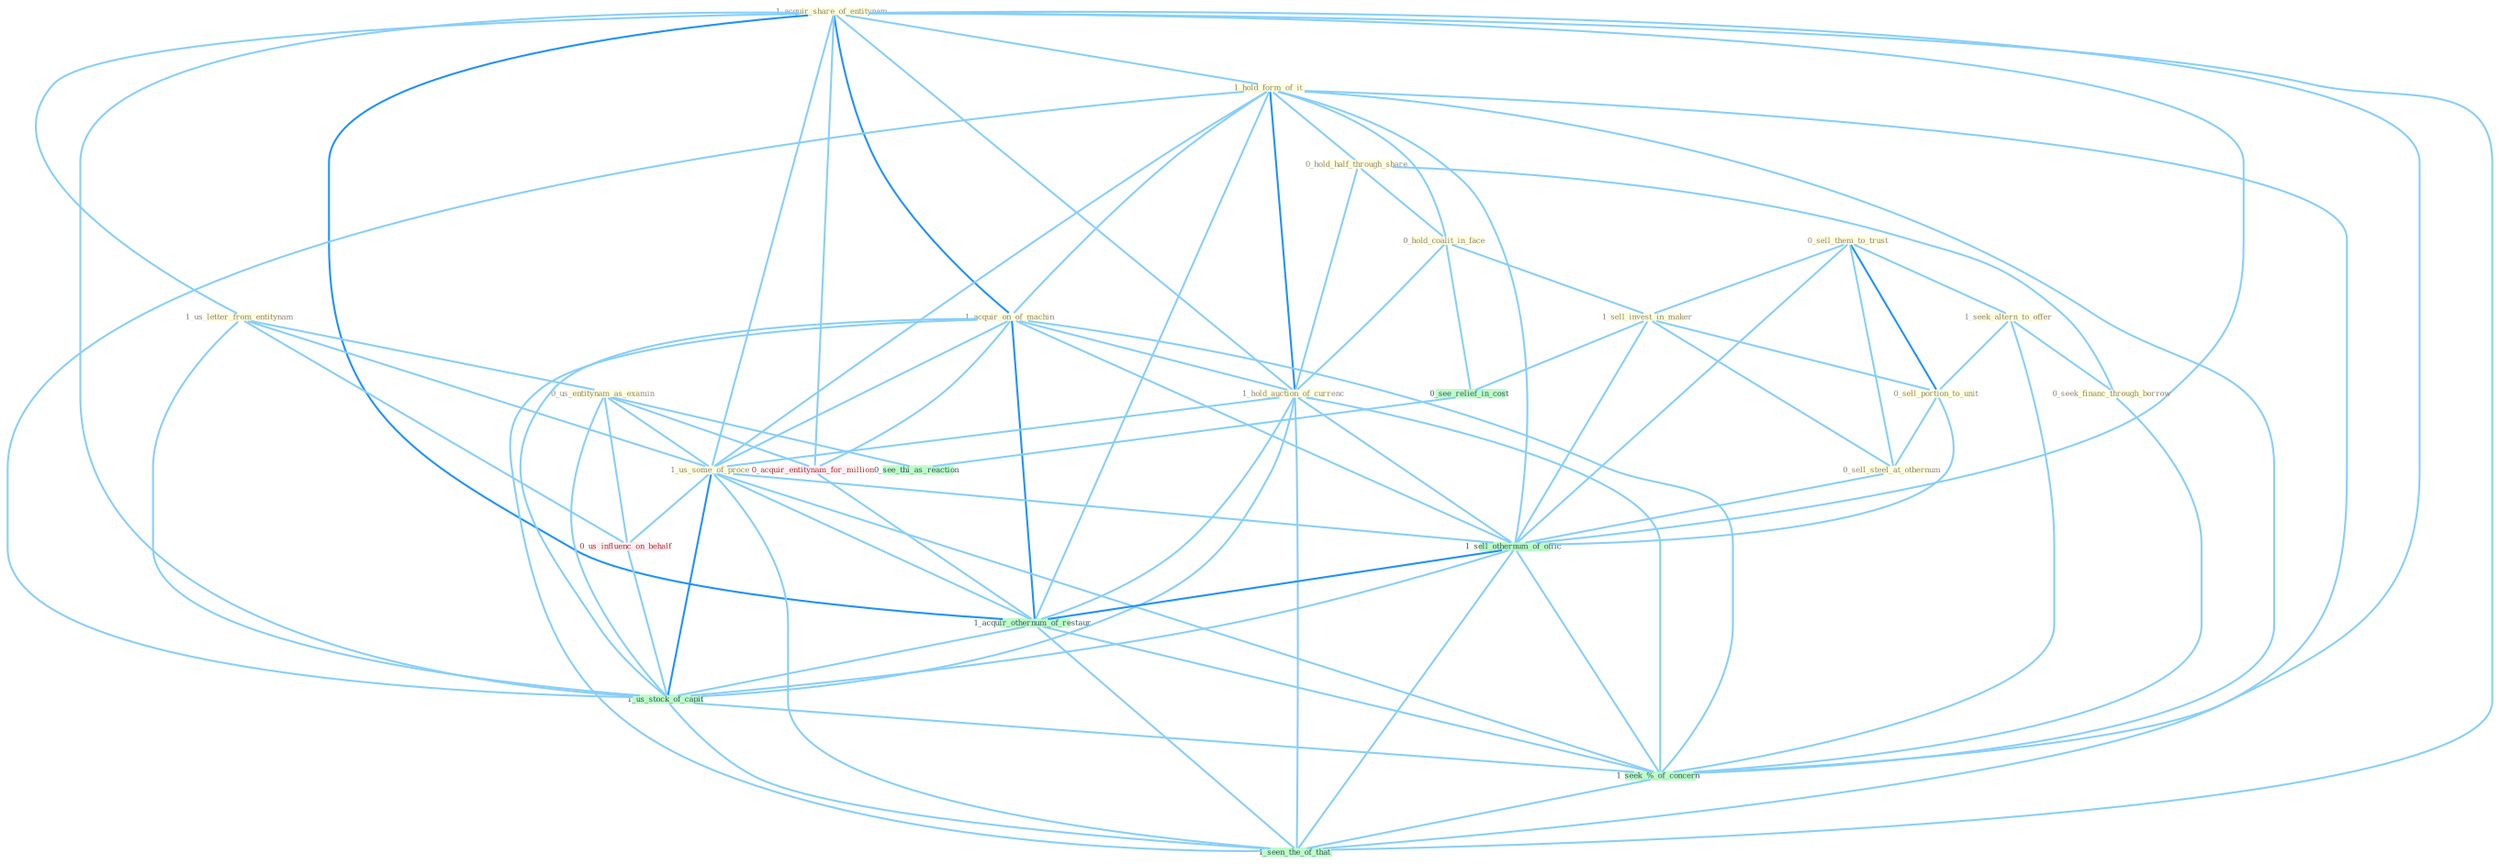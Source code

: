 Graph G{ 
    node
    [shape=polygon,style=filled,width=.5,height=.06,color="#BDFCC9",fixedsize=true,fontsize=4,
    fontcolor="#2f4f4f"];
    {node
    [color="#ffffe0", fontcolor="#8b7d6b"] "1_acquir_share_of_entitynam " "0_sell_them_to_trust " "1_us_letter_from_entitynam " "0_us_entitynam_as_examin " "1_hold_form_of_it " "0_hold_half_through_share " "1_seek_altern_to_offer " "0_hold_coalit_in_face " "0_seek_financ_through_borrow " "1_acquir_on_of_machin " "1_sell_invest_in_maker " "1_hold_auction_of_currenc " "0_sell_portion_to_unit " "1_us_some_of_proce " "0_sell_steel_at_othernum "}
{node [color="#fff0f5", fontcolor="#b22222"] "0_acquir_entitynam_for_million " "0_us_influenc_on_behalf "}
edge [color="#B0E2FF"];

	"1_acquir_share_of_entitynam " -- "1_us_letter_from_entitynam " [w="1", color="#87cefa" ];
	"1_acquir_share_of_entitynam " -- "1_hold_form_of_it " [w="1", color="#87cefa" ];
	"1_acquir_share_of_entitynam " -- "1_acquir_on_of_machin " [w="2", color="#1e90ff" , len=0.8];
	"1_acquir_share_of_entitynam " -- "1_hold_auction_of_currenc " [w="1", color="#87cefa" ];
	"1_acquir_share_of_entitynam " -- "1_us_some_of_proce " [w="1", color="#87cefa" ];
	"1_acquir_share_of_entitynam " -- "0_acquir_entitynam_for_million " [w="1", color="#87cefa" ];
	"1_acquir_share_of_entitynam " -- "1_sell_othernum_of_offic " [w="1", color="#87cefa" ];
	"1_acquir_share_of_entitynam " -- "1_acquir_othernum_of_restaur " [w="2", color="#1e90ff" , len=0.8];
	"1_acquir_share_of_entitynam " -- "1_us_stock_of_capit " [w="1", color="#87cefa" ];
	"1_acquir_share_of_entitynam " -- "1_seek_%_of_concern " [w="1", color="#87cefa" ];
	"1_acquir_share_of_entitynam " -- "1_seen_the_of_that " [w="1", color="#87cefa" ];
	"0_sell_them_to_trust " -- "1_seek_altern_to_offer " [w="1", color="#87cefa" ];
	"0_sell_them_to_trust " -- "1_sell_invest_in_maker " [w="1", color="#87cefa" ];
	"0_sell_them_to_trust " -- "0_sell_portion_to_unit " [w="2", color="#1e90ff" , len=0.8];
	"0_sell_them_to_trust " -- "0_sell_steel_at_othernum " [w="1", color="#87cefa" ];
	"0_sell_them_to_trust " -- "1_sell_othernum_of_offic " [w="1", color="#87cefa" ];
	"1_us_letter_from_entitynam " -- "0_us_entitynam_as_examin " [w="1", color="#87cefa" ];
	"1_us_letter_from_entitynam " -- "1_us_some_of_proce " [w="1", color="#87cefa" ];
	"1_us_letter_from_entitynam " -- "0_us_influenc_on_behalf " [w="1", color="#87cefa" ];
	"1_us_letter_from_entitynam " -- "1_us_stock_of_capit " [w="1", color="#87cefa" ];
	"0_us_entitynam_as_examin " -- "1_us_some_of_proce " [w="1", color="#87cefa" ];
	"0_us_entitynam_as_examin " -- "0_acquir_entitynam_for_million " [w="1", color="#87cefa" ];
	"0_us_entitynam_as_examin " -- "0_us_influenc_on_behalf " [w="1", color="#87cefa" ];
	"0_us_entitynam_as_examin " -- "0_see_thi_as_reaction " [w="1", color="#87cefa" ];
	"0_us_entitynam_as_examin " -- "1_us_stock_of_capit " [w="1", color="#87cefa" ];
	"1_hold_form_of_it " -- "0_hold_half_through_share " [w="1", color="#87cefa" ];
	"1_hold_form_of_it " -- "0_hold_coalit_in_face " [w="1", color="#87cefa" ];
	"1_hold_form_of_it " -- "1_acquir_on_of_machin " [w="1", color="#87cefa" ];
	"1_hold_form_of_it " -- "1_hold_auction_of_currenc " [w="2", color="#1e90ff" , len=0.8];
	"1_hold_form_of_it " -- "1_us_some_of_proce " [w="1", color="#87cefa" ];
	"1_hold_form_of_it " -- "1_sell_othernum_of_offic " [w="1", color="#87cefa" ];
	"1_hold_form_of_it " -- "1_acquir_othernum_of_restaur " [w="1", color="#87cefa" ];
	"1_hold_form_of_it " -- "1_us_stock_of_capit " [w="1", color="#87cefa" ];
	"1_hold_form_of_it " -- "1_seek_%_of_concern " [w="1", color="#87cefa" ];
	"1_hold_form_of_it " -- "1_seen_the_of_that " [w="1", color="#87cefa" ];
	"0_hold_half_through_share " -- "0_hold_coalit_in_face " [w="1", color="#87cefa" ];
	"0_hold_half_through_share " -- "0_seek_financ_through_borrow " [w="1", color="#87cefa" ];
	"0_hold_half_through_share " -- "1_hold_auction_of_currenc " [w="1", color="#87cefa" ];
	"1_seek_altern_to_offer " -- "0_seek_financ_through_borrow " [w="1", color="#87cefa" ];
	"1_seek_altern_to_offer " -- "0_sell_portion_to_unit " [w="1", color="#87cefa" ];
	"1_seek_altern_to_offer " -- "1_seek_%_of_concern " [w="1", color="#87cefa" ];
	"0_hold_coalit_in_face " -- "1_sell_invest_in_maker " [w="1", color="#87cefa" ];
	"0_hold_coalit_in_face " -- "1_hold_auction_of_currenc " [w="1", color="#87cefa" ];
	"0_hold_coalit_in_face " -- "0_see_relief_in_cost " [w="1", color="#87cefa" ];
	"0_seek_financ_through_borrow " -- "1_seek_%_of_concern " [w="1", color="#87cefa" ];
	"1_acquir_on_of_machin " -- "1_hold_auction_of_currenc " [w="1", color="#87cefa" ];
	"1_acquir_on_of_machin " -- "1_us_some_of_proce " [w="1", color="#87cefa" ];
	"1_acquir_on_of_machin " -- "0_acquir_entitynam_for_million " [w="1", color="#87cefa" ];
	"1_acquir_on_of_machin " -- "1_sell_othernum_of_offic " [w="1", color="#87cefa" ];
	"1_acquir_on_of_machin " -- "1_acquir_othernum_of_restaur " [w="2", color="#1e90ff" , len=0.8];
	"1_acquir_on_of_machin " -- "1_us_stock_of_capit " [w="1", color="#87cefa" ];
	"1_acquir_on_of_machin " -- "1_seek_%_of_concern " [w="1", color="#87cefa" ];
	"1_acquir_on_of_machin " -- "1_seen_the_of_that " [w="1", color="#87cefa" ];
	"1_sell_invest_in_maker " -- "0_sell_portion_to_unit " [w="1", color="#87cefa" ];
	"1_sell_invest_in_maker " -- "0_sell_steel_at_othernum " [w="1", color="#87cefa" ];
	"1_sell_invest_in_maker " -- "1_sell_othernum_of_offic " [w="1", color="#87cefa" ];
	"1_sell_invest_in_maker " -- "0_see_relief_in_cost " [w="1", color="#87cefa" ];
	"1_hold_auction_of_currenc " -- "1_us_some_of_proce " [w="1", color="#87cefa" ];
	"1_hold_auction_of_currenc " -- "1_sell_othernum_of_offic " [w="1", color="#87cefa" ];
	"1_hold_auction_of_currenc " -- "1_acquir_othernum_of_restaur " [w="1", color="#87cefa" ];
	"1_hold_auction_of_currenc " -- "1_us_stock_of_capit " [w="1", color="#87cefa" ];
	"1_hold_auction_of_currenc " -- "1_seek_%_of_concern " [w="1", color="#87cefa" ];
	"1_hold_auction_of_currenc " -- "1_seen_the_of_that " [w="1", color="#87cefa" ];
	"0_sell_portion_to_unit " -- "0_sell_steel_at_othernum " [w="1", color="#87cefa" ];
	"0_sell_portion_to_unit " -- "1_sell_othernum_of_offic " [w="1", color="#87cefa" ];
	"1_us_some_of_proce " -- "1_sell_othernum_of_offic " [w="1", color="#87cefa" ];
	"1_us_some_of_proce " -- "0_us_influenc_on_behalf " [w="1", color="#87cefa" ];
	"1_us_some_of_proce " -- "1_acquir_othernum_of_restaur " [w="1", color="#87cefa" ];
	"1_us_some_of_proce " -- "1_us_stock_of_capit " [w="2", color="#1e90ff" , len=0.8];
	"1_us_some_of_proce " -- "1_seek_%_of_concern " [w="1", color="#87cefa" ];
	"1_us_some_of_proce " -- "1_seen_the_of_that " [w="1", color="#87cefa" ];
	"0_sell_steel_at_othernum " -- "1_sell_othernum_of_offic " [w="1", color="#87cefa" ];
	"0_acquir_entitynam_for_million " -- "1_acquir_othernum_of_restaur " [w="1", color="#87cefa" ];
	"1_sell_othernum_of_offic " -- "1_acquir_othernum_of_restaur " [w="2", color="#1e90ff" , len=0.8];
	"1_sell_othernum_of_offic " -- "1_us_stock_of_capit " [w="1", color="#87cefa" ];
	"1_sell_othernum_of_offic " -- "1_seek_%_of_concern " [w="1", color="#87cefa" ];
	"1_sell_othernum_of_offic " -- "1_seen_the_of_that " [w="1", color="#87cefa" ];
	"0_us_influenc_on_behalf " -- "1_us_stock_of_capit " [w="1", color="#87cefa" ];
	"0_see_relief_in_cost " -- "0_see_thi_as_reaction " [w="1", color="#87cefa" ];
	"1_acquir_othernum_of_restaur " -- "1_us_stock_of_capit " [w="1", color="#87cefa" ];
	"1_acquir_othernum_of_restaur " -- "1_seek_%_of_concern " [w="1", color="#87cefa" ];
	"1_acquir_othernum_of_restaur " -- "1_seen_the_of_that " [w="1", color="#87cefa" ];
	"1_us_stock_of_capit " -- "1_seek_%_of_concern " [w="1", color="#87cefa" ];
	"1_us_stock_of_capit " -- "1_seen_the_of_that " [w="1", color="#87cefa" ];
	"1_seek_%_of_concern " -- "1_seen_the_of_that " [w="1", color="#87cefa" ];
}